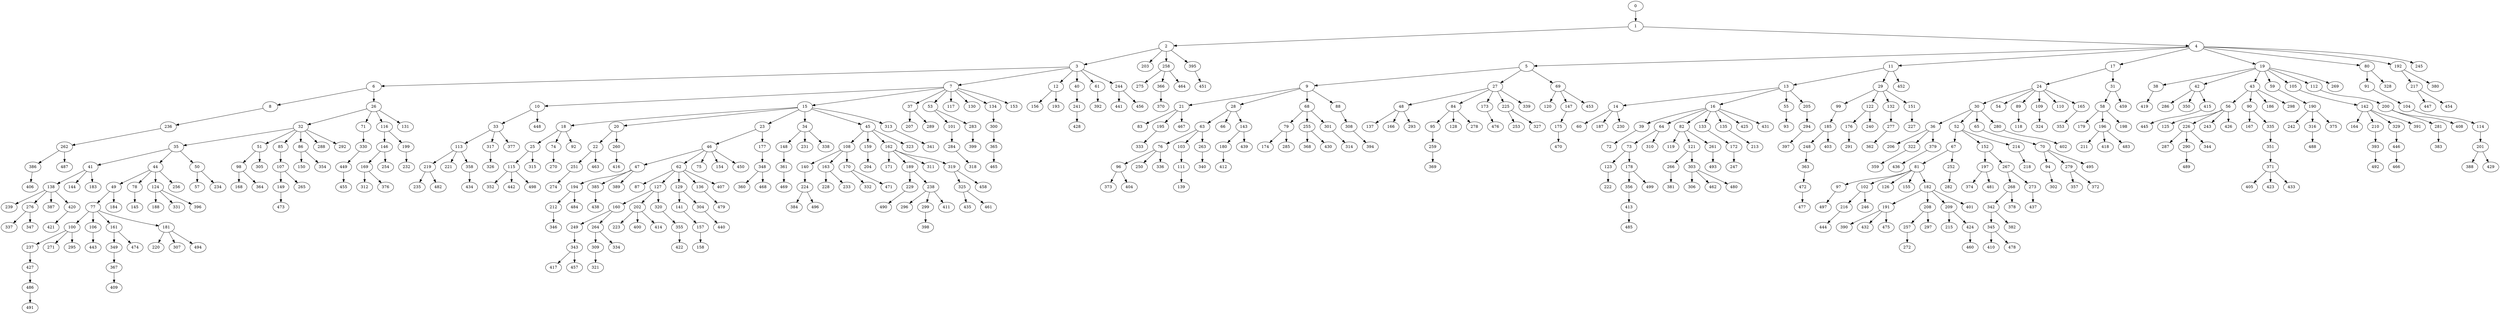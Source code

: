 digraph {
	0 [label=0]
	1 [label=1]
	2 [label=2]
	3 [label=3]
	6 [label=6]
	8 [label=8]
	236 [label=236]
	262 [label=262]
	386 [label=386]
	406 [label=406]
	487 [label=487]
	26 [label=26]
	32 [label=32]
	35 [label=35]
	41 [label=41]
	138 [label=138]
	239 [label=239]
	276 [label=276]
	337 [label=337]
	347 [label=347]
	387 [label=387]
	420 [label=420]
	421 [label=421]
	144 [label=144]
	183 [label=183]
	44 [label=44]
	49 [label=49]
	77 [label=77]
	100 [label=100]
	237 [label=237]
	427 [label=427]
	486 [label=486]
	491 [label=491]
	271 [label=271]
	295 [label=295]
	106 [label=106]
	443 [label=443]
	161 [label=161]
	349 [label=349]
	367 [label=367]
	409 [label=409]
	474 [label=474]
	181 [label=181]
	220 [label=220]
	307 [label=307]
	494 [label=494]
	184 [label=184]
	78 [label=78]
	145 [label=145]
	124 [label=124]
	188 [label=188]
	331 [label=331]
	396 [label=396]
	256 [label=256]
	50 [label=50]
	57 [label=57]
	234 [label=234]
	51 [label=51]
	98 [label=98]
	168 [label=168]
	364 [label=364]
	305 [label=305]
	85 [label=85]
	107 [label=107]
	149 [label=149]
	473 [label=473]
	265 [label=265]
	86 [label=86]
	150 [label=150]
	354 [label=354]
	288 [label=288]
	292 [label=292]
	71 [label=71]
	330 [label=330]
	449 [label=449]
	455 [label=455]
	116 [label=116]
	146 [label=146]
	169 [label=169]
	312 [label=312]
	376 [label=376]
	254 [label=254]
	199 [label=199]
	232 [label=232]
	131 [label=131]
	7 [label=7]
	10 [label=10]
	33 [label=33]
	113 [label=113]
	219 [label=219]
	235 [label=235]
	482 [label=482]
	221 [label=221]
	358 [label=358]
	434 [label=434]
	317 [label=317]
	326 [label=326]
	377 [label=377]
	448 [label=448]
	15 [label=15]
	18 [label=18]
	25 [label=25]
	115 [label=115]
	352 [label=352]
	442 [label=442]
	498 [label=498]
	315 [label=315]
	74 [label=74]
	270 [label=270]
	92 [label=92]
	20 [label=20]
	22 [label=22]
	251 [label=251]
	274 [label=274]
	463 [label=463]
	260 [label=260]
	416 [label=416]
	23 [label=23]
	46 [label=46]
	47 [label=47]
	194 [label=194]
	212 [label=212]
	346 [label=346]
	484 [label=484]
	385 [label=385]
	438 [label=438]
	389 [label=389]
	62 [label=62]
	87 [label=87]
	127 [label=127]
	160 [label=160]
	249 [label=249]
	343 [label=343]
	417 [label=417]
	457 [label=457]
	264 [label=264]
	309 [label=309]
	321 [label=321]
	334 [label=334]
	202 [label=202]
	223 [label=223]
	400 [label=400]
	414 [label=414]
	320 [label=320]
	355 [label=355]
	422 [label=422]
	129 [label=129]
	141 [label=141]
	157 [label=157]
	158 [label=158]
	304 [label=304]
	440 [label=440]
	136 [label=136]
	479 [label=479]
	407 [label=407]
	75 [label=75]
	154 [label=154]
	450 [label=450]
	177 [label=177]
	348 [label=348]
	360 [label=360]
	468 [label=468]
	34 [label=34]
	148 [label=148]
	361 [label=361]
	469 [label=469]
	231 [label=231]
	338 [label=338]
	45 [label=45]
	108 [label=108]
	140 [label=140]
	224 [label=224]
	384 [label=384]
	496 [label=496]
	163 [label=163]
	228 [label=228]
	233 [label=233]
	170 [label=170]
	332 [label=332]
	471 [label=471]
	159 [label=159]
	204 [label=204]
	162 [label=162]
	171 [label=171]
	189 [label=189]
	229 [label=229]
	490 [label=490]
	238 [label=238]
	296 [label=296]
	299 [label=299]
	398 [label=398]
	411 [label=411]
	311 [label=311]
	319 [label=319]
	325 [label=325]
	435 [label=435]
	461 [label=461]
	458 [label=458]
	323 [label=323]
	313 [label=313]
	341 [label=341]
	37 [label=37]
	207 [label=207]
	289 [label=289]
	53 [label=53]
	101 [label=101]
	284 [label=284]
	318 [label=318]
	283 [label=283]
	399 [label=399]
	117 [label=117]
	130 [label=130]
	134 [label=134]
	300 [label=300]
	365 [label=365]
	465 [label=465]
	153 [label=153]
	12 [label=12]
	156 [label=156]
	193 [label=193]
	40 [label=40]
	241 [label=241]
	428 [label=428]
	61 [label=61]
	392 [label=392]
	244 [label=244]
	441 [label=441]
	456 [label=456]
	203 [label=203]
	258 [label=258]
	275 [label=275]
	366 [label=366]
	370 [label=370]
	464 [label=464]
	395 [label=395]
	451 [label=451]
	4 [label=4]
	5 [label=5]
	9 [label=9]
	21 [label=21]
	83 [label=83]
	195 [label=195]
	333 [label=333]
	467 [label=467]
	28 [label=28]
	63 [label=63]
	76 [label=76]
	96 [label=96]
	373 [label=373]
	404 [label=404]
	250 [label=250]
	336 [label=336]
	103 [label=103]
	111 [label=111]
	139 [label=139]
	263 [label=263]
	340 [label=340]
	66 [label=66]
	143 [label=143]
	180 [label=180]
	412 [label=412]
	439 [label=439]
	68 [label=68]
	79 [label=79]
	174 [label=174]
	285 [label=285]
	255 [label=255]
	368 [label=368]
	430 [label=430]
	301 [label=301]
	314 [label=314]
	88 [label=88]
	308 [label=308]
	394 [label=394]
	27 [label=27]
	48 [label=48]
	137 [label=137]
	166 [label=166]
	293 [label=293]
	84 [label=84]
	95 [label=95]
	259 [label=259]
	369 [label=369]
	128 [label=128]
	278 [label=278]
	173 [label=173]
	476 [label=476]
	225 [label=225]
	253 [label=253]
	327 [label=327]
	339 [label=339]
	69 [label=69]
	120 [label=120]
	147 [label=147]
	175 [label=175]
	470 [label=470]
	453 [label=453]
	11 [label=11]
	13 [label=13]
	14 [label=14]
	60 [label=60]
	187 [label=187]
	230 [label=230]
	16 [label=16]
	39 [label=39]
	72 [label=72]
	64 [label=64]
	73 [label=73]
	123 [label=123]
	222 [label=222]
	178 [label=178]
	356 [label=356]
	413 [label=413]
	485 [label=485]
	499 [label=499]
	310 [label=310]
	82 [label=82]
	119 [label=119]
	121 [label=121]
	266 [label=266]
	381 [label=381]
	303 [label=303]
	306 [label=306]
	462 [label=462]
	480 [label=480]
	261 [label=261]
	493 [label=493]
	133 [label=133]
	172 [label=172]
	247 [label=247]
	135 [label=135]
	213 [label=213]
	425 [label=425]
	431 [label=431]
	55 [label=55]
	93 [label=93]
	205 [label=205]
	294 [label=294]
	397 [label=397]
	29 [label=29]
	99 [label=99]
	185 [label=185]
	248 [label=248]
	363 [label=363]
	472 [label=472]
	477 [label=477]
	403 [label=403]
	122 [label=122]
	176 [label=176]
	291 [label=291]
	240 [label=240]
	132 [label=132]
	277 [label=277]
	362 [label=362]
	151 [label=151]
	227 [label=227]
	452 [label=452]
	17 [label=17]
	24 [label=24]
	30 [label=30]
	36 [label=36]
	206 [label=206]
	322 [label=322]
	359 [label=359]
	379 [label=379]
	436 [label=436]
	52 [label=52]
	67 [label=67]
	81 [label=81]
	97 [label=97]
	497 [label=497]
	102 [label=102]
	216 [label=216]
	444 [label=444]
	246 [label=246]
	126 [label=126]
	155 [label=155]
	182 [label=182]
	191 [label=191]
	390 [label=390]
	432 [label=432]
	475 [label=475]
	208 [label=208]
	257 [label=257]
	272 [label=272]
	297 [label=297]
	209 [label=209]
	215 [label=215]
	424 [label=424]
	460 [label=460]
	401 [label=401]
	252 [label=252]
	282 [label=282]
	152 [label=152]
	197 [label=197]
	374 [label=374]
	481 [label=481]
	267 [label=267]
	268 [label=268]
	342 [label=342]
	345 [label=345]
	410 [label=410]
	478 [label=478]
	382 [label=382]
	378 [label=378]
	273 [label=273]
	437 [label=437]
	214 [label=214]
	218 [label=218]
	65 [label=65]
	70 [label=70]
	94 [label=94]
	302 [label=302]
	279 [label=279]
	357 [label=357]
	372 [label=372]
	495 [label=495]
	280 [label=280]
	402 [label=402]
	54 [label=54]
	89 [label=89]
	118 [label=118]
	109 [label=109]
	324 [label=324]
	110 [label=110]
	165 [label=165]
	353 [label=353]
	31 [label=31]
	58 [label=58]
	179 [label=179]
	196 [label=196]
	211 [label=211]
	418 [label=418]
	483 [label=483]
	198 [label=198]
	459 [label=459]
	19 [label=19]
	38 [label=38]
	419 [label=419]
	42 [label=42]
	286 [label=286]
	350 [label=350]
	415 [label=415]
	445 [label=445]
	43 [label=43]
	56 [label=56]
	125 [label=125]
	226 [label=226]
	287 [label=287]
	290 [label=290]
	489 [label=489]
	344 [label=344]
	243 [label=243]
	426 [label=426]
	90 [label=90]
	167 [label=167]
	335 [label=335]
	351 [label=351]
	371 [label=371]
	405 [label=405]
	423 [label=423]
	433 [label=433]
	186 [label=186]
	298 [label=298]
	59 [label=59]
	190 [label=190]
	242 [label=242]
	316 [label=316]
	488 [label=488]
	375 [label=375]
	105 [label=105]
	142 [label=142]
	164 [label=164]
	210 [label=210]
	393 [label=393]
	492 [label=492]
	329 [label=329]
	446 [label=446]
	466 [label=466]
	391 [label=391]
	112 [label=112]
	200 [label=200]
	281 [label=281]
	383 [label=383]
	408 [label=408]
	269 [label=269]
	80 [label=80]
	91 [label=91]
	104 [label=104]
	114 [label=114]
	201 [label=201]
	388 [label=388]
	429 [label=429]
	328 [label=328]
	192 [label=192]
	217 [label=217]
	447 [label=447]
	454 [label=454]
	380 [label=380]
	245 [label=245]
	0 -> 1
	1 -> 2
	2 -> 3
	3 -> 6
	6 -> 8
	8 -> 236
	236 -> 262
	262 -> 386
	386 -> 406
	262 -> 487
	6 -> 26
	26 -> 32
	32 -> 35
	35 -> 41
	41 -> 138
	138 -> 239
	138 -> 276
	276 -> 337
	276 -> 347
	138 -> 387
	138 -> 420
	420 -> 421
	41 -> 144
	41 -> 183
	35 -> 44
	44 -> 49
	49 -> 77
	77 -> 100
	100 -> 237
	237 -> 427
	427 -> 486
	486 -> 491
	100 -> 271
	100 -> 295
	77 -> 106
	106 -> 443
	77 -> 161
	161 -> 349
	349 -> 367
	367 -> 409
	161 -> 474
	77 -> 181
	181 -> 220
	181 -> 307
	181 -> 494
	49 -> 184
	44 -> 78
	78 -> 145
	44 -> 124
	124 -> 188
	124 -> 331
	124 -> 396
	44 -> 256
	35 -> 50
	50 -> 57
	50 -> 234
	32 -> 51
	51 -> 98
	98 -> 168
	98 -> 364
	51 -> 305
	32 -> 85
	85 -> 107
	107 -> 149
	149 -> 473
	107 -> 265
	32 -> 86
	86 -> 150
	86 -> 354
	32 -> 288
	32 -> 292
	26 -> 71
	71 -> 330
	330 -> 449
	449 -> 455
	26 -> 116
	116 -> 146
	146 -> 169
	169 -> 312
	169 -> 376
	146 -> 254
	116 -> 199
	199 -> 232
	26 -> 131
	3 -> 7
	7 -> 10
	10 -> 33
	33 -> 113
	113 -> 219
	219 -> 235
	219 -> 482
	113 -> 221
	113 -> 358
	358 -> 434
	33 -> 317
	317 -> 326
	33 -> 377
	10 -> 448
	7 -> 15
	15 -> 18
	18 -> 25
	25 -> 115
	115 -> 352
	115 -> 442
	115 -> 498
	25 -> 315
	18 -> 74
	74 -> 270
	18 -> 92
	15 -> 20
	20 -> 22
	22 -> 251
	251 -> 274
	22 -> 463
	20 -> 260
	260 -> 416
	15 -> 23
	23 -> 46
	46 -> 47
	47 -> 194
	194 -> 212
	212 -> 346
	194 -> 484
	47 -> 385
	385 -> 438
	47 -> 389
	46 -> 62
	62 -> 87
	62 -> 127
	127 -> 160
	160 -> 249
	249 -> 343
	343 -> 417
	343 -> 457
	160 -> 264
	264 -> 309
	309 -> 321
	264 -> 334
	127 -> 202
	202 -> 223
	202 -> 400
	202 -> 414
	127 -> 320
	320 -> 355
	355 -> 422
	62 -> 129
	129 -> 141
	141 -> 157
	157 -> 158
	129 -> 304
	304 -> 440
	62 -> 136
	136 -> 479
	62 -> 407
	46 -> 75
	46 -> 154
	46 -> 450
	23 -> 177
	177 -> 348
	348 -> 360
	348 -> 468
	15 -> 34
	34 -> 148
	148 -> 361
	361 -> 469
	34 -> 231
	34 -> 338
	15 -> 45
	45 -> 108
	108 -> 140
	140 -> 224
	224 -> 384
	224 -> 496
	108 -> 163
	163 -> 228
	163 -> 233
	108 -> 170
	170 -> 332
	170 -> 471
	45 -> 159
	159 -> 204
	45 -> 162
	162 -> 171
	162 -> 189
	189 -> 229
	229 -> 490
	189 -> 238
	238 -> 296
	238 -> 299
	299 -> 398
	238 -> 411
	162 -> 311
	162 -> 319
	319 -> 325
	325 -> 435
	325 -> 461
	319 -> 458
	45 -> 323
	15 -> 313
	313 -> 341
	7 -> 37
	37 -> 207
	37 -> 289
	7 -> 53
	53 -> 101
	101 -> 284
	284 -> 318
	53 -> 283
	283 -> 399
	7 -> 117
	7 -> 130
	7 -> 134
	134 -> 300
	300 -> 365
	365 -> 465
	7 -> 153
	3 -> 12
	12 -> 156
	12 -> 193
	3 -> 40
	40 -> 241
	241 -> 428
	3 -> 61
	61 -> 392
	3 -> 244
	244 -> 441
	244 -> 456
	2 -> 203
	2 -> 258
	258 -> 275
	258 -> 366
	366 -> 370
	258 -> 464
	2 -> 395
	395 -> 451
	1 -> 4
	4 -> 5
	5 -> 9
	9 -> 21
	21 -> 83
	21 -> 195
	195 -> 333
	21 -> 467
	9 -> 28
	28 -> 63
	63 -> 76
	76 -> 96
	96 -> 373
	96 -> 404
	76 -> 250
	76 -> 336
	63 -> 103
	103 -> 111
	111 -> 139
	63 -> 263
	263 -> 340
	28 -> 66
	28 -> 143
	143 -> 180
	180 -> 412
	143 -> 439
	9 -> 68
	68 -> 79
	79 -> 174
	79 -> 285
	68 -> 255
	255 -> 368
	255 -> 430
	68 -> 301
	301 -> 314
	9 -> 88
	88 -> 308
	308 -> 394
	5 -> 27
	27 -> 48
	48 -> 137
	48 -> 166
	48 -> 293
	27 -> 84
	84 -> 95
	95 -> 259
	259 -> 369
	84 -> 128
	84 -> 278
	27 -> 173
	173 -> 476
	27 -> 225
	225 -> 253
	225 -> 327
	27 -> 339
	5 -> 69
	69 -> 120
	69 -> 147
	147 -> 175
	175 -> 470
	69 -> 453
	4 -> 11
	11 -> 13
	13 -> 14
	14 -> 60
	14 -> 187
	14 -> 230
	13 -> 16
	16 -> 39
	39 -> 72
	16 -> 64
	64 -> 73
	73 -> 123
	123 -> 222
	73 -> 178
	178 -> 356
	356 -> 413
	413 -> 485
	178 -> 499
	64 -> 310
	16 -> 82
	82 -> 119
	82 -> 121
	121 -> 266
	266 -> 381
	121 -> 303
	303 -> 306
	303 -> 462
	303 -> 480
	82 -> 261
	261 -> 493
	16 -> 133
	133 -> 172
	172 -> 247
	16 -> 135
	135 -> 213
	16 -> 425
	16 -> 431
	13 -> 55
	55 -> 93
	13 -> 205
	205 -> 294
	294 -> 397
	11 -> 29
	29 -> 99
	99 -> 185
	185 -> 248
	248 -> 363
	363 -> 472
	472 -> 477
	185 -> 403
	29 -> 122
	122 -> 176
	176 -> 291
	122 -> 240
	29 -> 132
	132 -> 277
	277 -> 362
	29 -> 151
	151 -> 227
	11 -> 452
	4 -> 17
	17 -> 24
	24 -> 30
	30 -> 36
	36 -> 206
	36 -> 322
	322 -> 359
	36 -> 379
	379 -> 436
	30 -> 52
	52 -> 67
	67 -> 81
	81 -> 97
	97 -> 497
	81 -> 102
	102 -> 216
	216 -> 444
	102 -> 246
	81 -> 126
	81 -> 155
	81 -> 182
	182 -> 191
	191 -> 390
	191 -> 432
	191 -> 475
	182 -> 208
	208 -> 257
	257 -> 272
	208 -> 297
	182 -> 209
	209 -> 215
	209 -> 424
	424 -> 460
	182 -> 401
	67 -> 252
	252 -> 282
	52 -> 152
	152 -> 197
	197 -> 374
	197 -> 481
	152 -> 267
	267 -> 268
	268 -> 342
	342 -> 345
	345 -> 410
	345 -> 478
	342 -> 382
	268 -> 378
	267 -> 273
	273 -> 437
	52 -> 214
	214 -> 218
	30 -> 65
	65 -> 70
	70 -> 94
	94 -> 302
	70 -> 279
	279 -> 357
	279 -> 372
	70 -> 495
	30 -> 280
	280 -> 402
	24 -> 54
	24 -> 89
	89 -> 118
	24 -> 109
	109 -> 324
	24 -> 110
	24 -> 165
	165 -> 353
	17 -> 31
	31 -> 58
	58 -> 179
	58 -> 196
	196 -> 211
	196 -> 418
	196 -> 483
	58 -> 198
	31 -> 459
	4 -> 19
	19 -> 38
	38 -> 419
	19 -> 42
	42 -> 286
	42 -> 350
	42 -> 415
	415 -> 445
	19 -> 43
	43 -> 56
	56 -> 125
	56 -> 226
	226 -> 287
	226 -> 290
	290 -> 489
	226 -> 344
	56 -> 243
	56 -> 426
	43 -> 90
	90 -> 167
	90 -> 335
	335 -> 351
	351 -> 371
	371 -> 405
	371 -> 423
	371 -> 433
	43 -> 186
	43 -> 298
	19 -> 59
	59 -> 190
	190 -> 242
	190 -> 316
	316 -> 488
	190 -> 375
	19 -> 105
	105 -> 142
	142 -> 164
	142 -> 210
	210 -> 393
	393 -> 492
	142 -> 329
	329 -> 446
	446 -> 466
	142 -> 391
	19 -> 112
	112 -> 200
	200 -> 281
	281 -> 383
	200 -> 408
	19 -> 269
	4 -> 80
	80 -> 91
	91 -> 104
	104 -> 114
	114 -> 201
	201 -> 388
	201 -> 429
	80 -> 328
	4 -> 192
	192 -> 217
	217 -> 447
	217 -> 454
	192 -> 380
	4 -> 245
}
